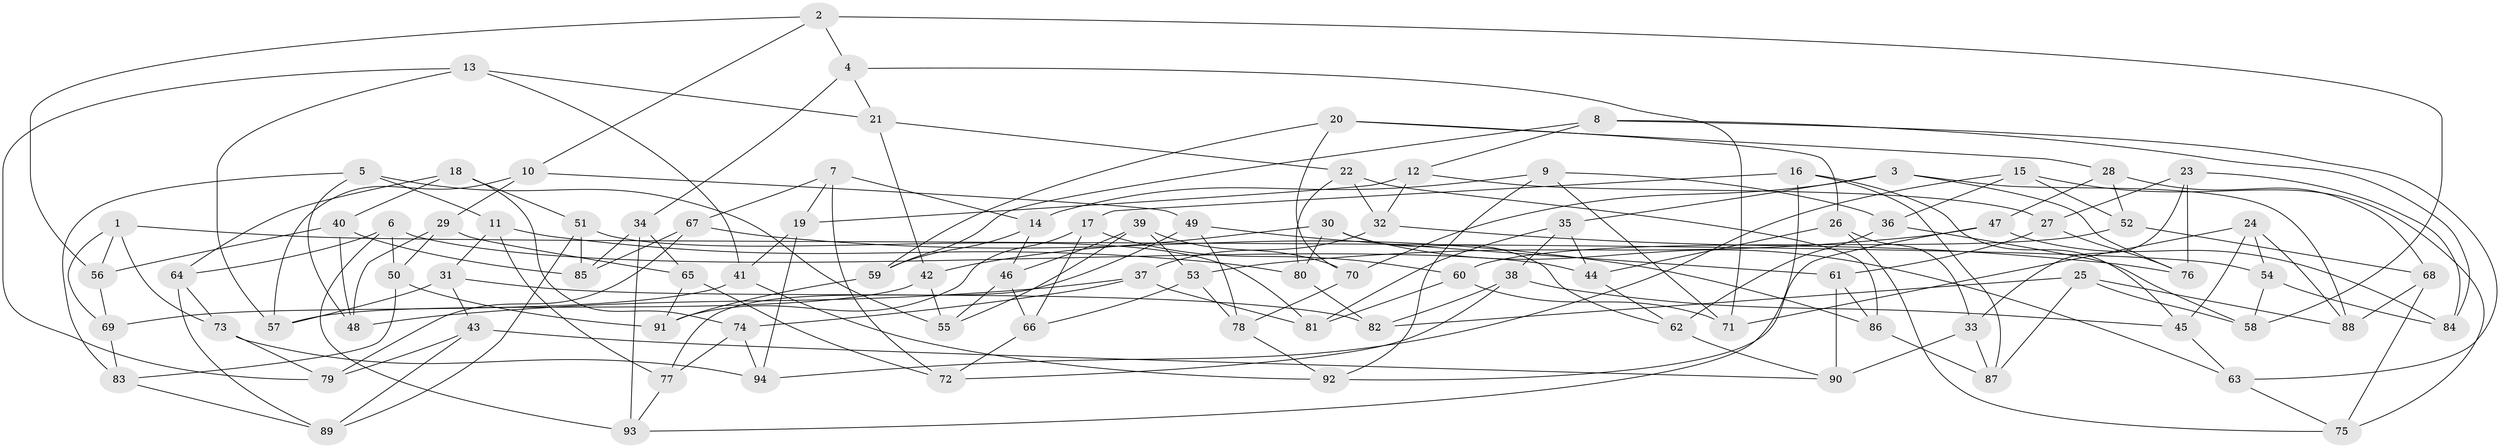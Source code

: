 // Generated by graph-tools (version 1.1) at 2025/03/03/09/25 03:03:02]
// undirected, 94 vertices, 188 edges
graph export_dot {
graph [start="1"]
  node [color=gray90,style=filled];
  1;
  2;
  3;
  4;
  5;
  6;
  7;
  8;
  9;
  10;
  11;
  12;
  13;
  14;
  15;
  16;
  17;
  18;
  19;
  20;
  21;
  22;
  23;
  24;
  25;
  26;
  27;
  28;
  29;
  30;
  31;
  32;
  33;
  34;
  35;
  36;
  37;
  38;
  39;
  40;
  41;
  42;
  43;
  44;
  45;
  46;
  47;
  48;
  49;
  50;
  51;
  52;
  53;
  54;
  55;
  56;
  57;
  58;
  59;
  60;
  61;
  62;
  63;
  64;
  65;
  66;
  67;
  68;
  69;
  70;
  71;
  72;
  73;
  74;
  75;
  76;
  77;
  78;
  79;
  80;
  81;
  82;
  83;
  84;
  85;
  86;
  87;
  88;
  89;
  90;
  91;
  92;
  93;
  94;
  1 -- 54;
  1 -- 56;
  1 -- 73;
  1 -- 69;
  2 -- 4;
  2 -- 10;
  2 -- 58;
  2 -- 56;
  3 -- 88;
  3 -- 76;
  3 -- 70;
  3 -- 35;
  4 -- 34;
  4 -- 71;
  4 -- 21;
  5 -- 11;
  5 -- 83;
  5 -- 55;
  5 -- 48;
  6 -- 44;
  6 -- 50;
  6 -- 64;
  6 -- 93;
  7 -- 14;
  7 -- 72;
  7 -- 67;
  7 -- 19;
  8 -- 59;
  8 -- 12;
  8 -- 63;
  8 -- 84;
  9 -- 36;
  9 -- 71;
  9 -- 14;
  9 -- 92;
  10 -- 57;
  10 -- 49;
  10 -- 29;
  11 -- 31;
  11 -- 80;
  11 -- 77;
  12 -- 19;
  12 -- 27;
  12 -- 32;
  13 -- 57;
  13 -- 21;
  13 -- 41;
  13 -- 79;
  14 -- 46;
  14 -- 59;
  15 -- 75;
  15 -- 52;
  15 -- 94;
  15 -- 36;
  16 -- 45;
  16 -- 87;
  16 -- 17;
  16 -- 93;
  17 -- 66;
  17 -- 60;
  17 -- 91;
  18 -- 40;
  18 -- 51;
  18 -- 74;
  18 -- 64;
  19 -- 94;
  19 -- 41;
  20 -- 70;
  20 -- 28;
  20 -- 59;
  20 -- 26;
  21 -- 22;
  21 -- 42;
  22 -- 80;
  22 -- 32;
  22 -- 86;
  23 -- 84;
  23 -- 33;
  23 -- 76;
  23 -- 27;
  24 -- 54;
  24 -- 45;
  24 -- 88;
  24 -- 71;
  25 -- 82;
  25 -- 87;
  25 -- 58;
  25 -- 88;
  26 -- 44;
  26 -- 33;
  26 -- 75;
  27 -- 76;
  27 -- 61;
  28 -- 52;
  28 -- 47;
  28 -- 68;
  29 -- 48;
  29 -- 65;
  29 -- 50;
  30 -- 63;
  30 -- 62;
  30 -- 42;
  30 -- 80;
  31 -- 57;
  31 -- 43;
  31 -- 82;
  32 -- 76;
  32 -- 37;
  33 -- 90;
  33 -- 87;
  34 -- 65;
  34 -- 85;
  34 -- 93;
  35 -- 44;
  35 -- 81;
  35 -- 38;
  36 -- 58;
  36 -- 62;
  37 -- 81;
  37 -- 74;
  37 -- 48;
  38 -- 82;
  38 -- 45;
  38 -- 72;
  39 -- 70;
  39 -- 55;
  39 -- 46;
  39 -- 53;
  40 -- 48;
  40 -- 85;
  40 -- 56;
  41 -- 92;
  41 -- 69;
  42 -- 57;
  42 -- 55;
  43 -- 79;
  43 -- 90;
  43 -- 89;
  44 -- 62;
  45 -- 63;
  46 -- 55;
  46 -- 66;
  47 -- 84;
  47 -- 92;
  47 -- 53;
  49 -- 78;
  49 -- 61;
  49 -- 77;
  50 -- 83;
  50 -- 91;
  51 -- 89;
  51 -- 85;
  51 -- 81;
  52 -- 60;
  52 -- 68;
  53 -- 78;
  53 -- 66;
  54 -- 58;
  54 -- 84;
  56 -- 69;
  59 -- 91;
  60 -- 81;
  60 -- 71;
  61 -- 86;
  61 -- 90;
  62 -- 90;
  63 -- 75;
  64 -- 73;
  64 -- 89;
  65 -- 91;
  65 -- 72;
  66 -- 72;
  67 -- 85;
  67 -- 79;
  67 -- 86;
  68 -- 88;
  68 -- 75;
  69 -- 83;
  70 -- 78;
  73 -- 94;
  73 -- 79;
  74 -- 77;
  74 -- 94;
  77 -- 93;
  78 -- 92;
  80 -- 82;
  83 -- 89;
  86 -- 87;
}

